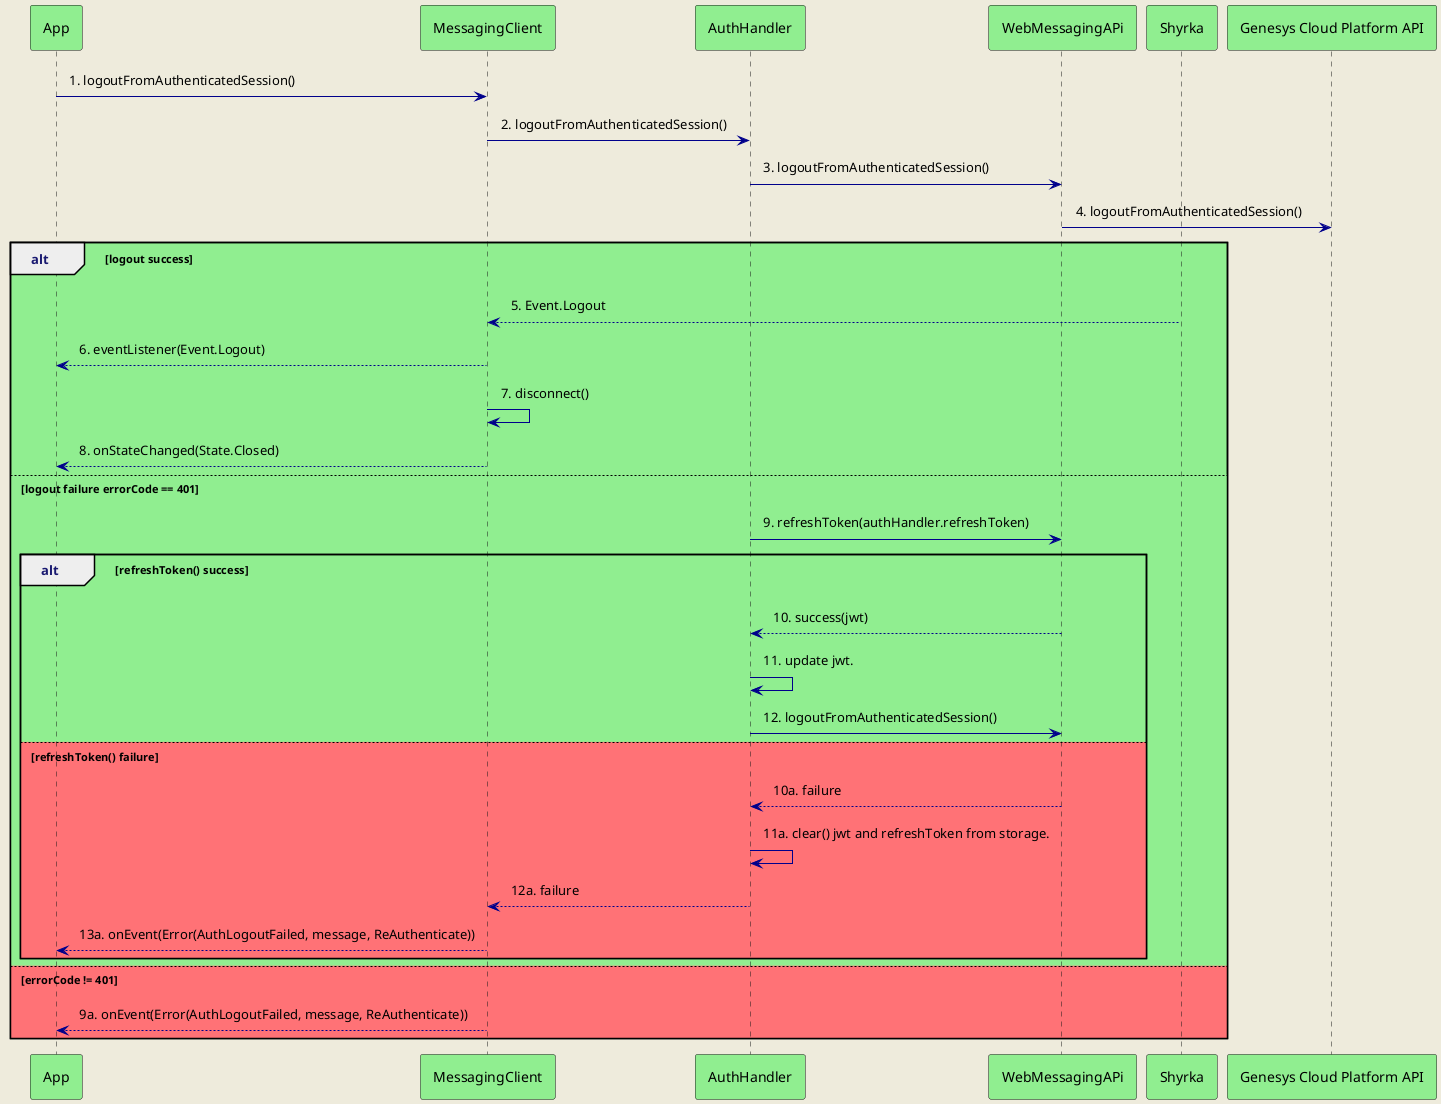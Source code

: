 @startuml
skinparam {
        ArrowColor darkBlue
        backgroundColor #EEEBDC
        NoteBackgroundColor #lightyellow
        NoteBorderColor gray
        sequenceGroupHeaderFontColor midnightblue
        padding 6
}

participant App #lightGreen
participant MessagingClient #lightGreen
participant AuthHandler #lightGreen
participant WebMessagingAPi #lightGreen
participant Shyrka #lightGreen
participant "Genesys Cloud Platform API" #lightGreen


    App -> MessagingClient : 1. logoutFromAuthenticatedSession()
    MessagingClient -> AuthHandler : 2. logoutFromAuthenticatedSession()
    AuthHandler -> WebMessagingAPi : 3. logoutFromAuthenticatedSession()
    WebMessagingAPi -> "Genesys Cloud Platform API" : 4. logoutFromAuthenticatedSession()
    alt #lightgreen logout success
    Shyrka --> MessagingClient : 5. Event.Logout
    MessagingClient --> App : 6. eventListener(Event.Logout)
    MessagingClient -> MessagingClient: 7. disconnect()
    MessagingClient --> App : 8. onStateChanged(State.Closed)
    else logout failure errorCode == 401
                AuthHandler -> WebMessagingAPi : 9. refreshToken(authHandler.refreshToken)
                alt #lightgreen refreshToken() success
                WebMessagingAPi --> AuthHandler : 10. success(jwt)
                AuthHandler -> AuthHandler : 11. update jwt.
                AuthHandler -> WebMessagingAPi : 12. logoutFromAuthenticatedSession()
                else #FF7276 refreshToken() failure
                WebMessagingAPi --> AuthHandler : 10a. failure
                AuthHandler -> AuthHandler : 11a. clear() jwt and refreshToken from storage.
                AuthHandler --> MessagingClient : 12a. failure
                MessagingClient --> App : 13a. onEvent(Error(AuthLogoutFailed, message, ReAuthenticate))
                end
            else #FF7276 errorCode != 401
                MessagingClient --> App : 9a. onEvent(Error(AuthLogoutFailed, message, ReAuthenticate))
    end

@enduml
